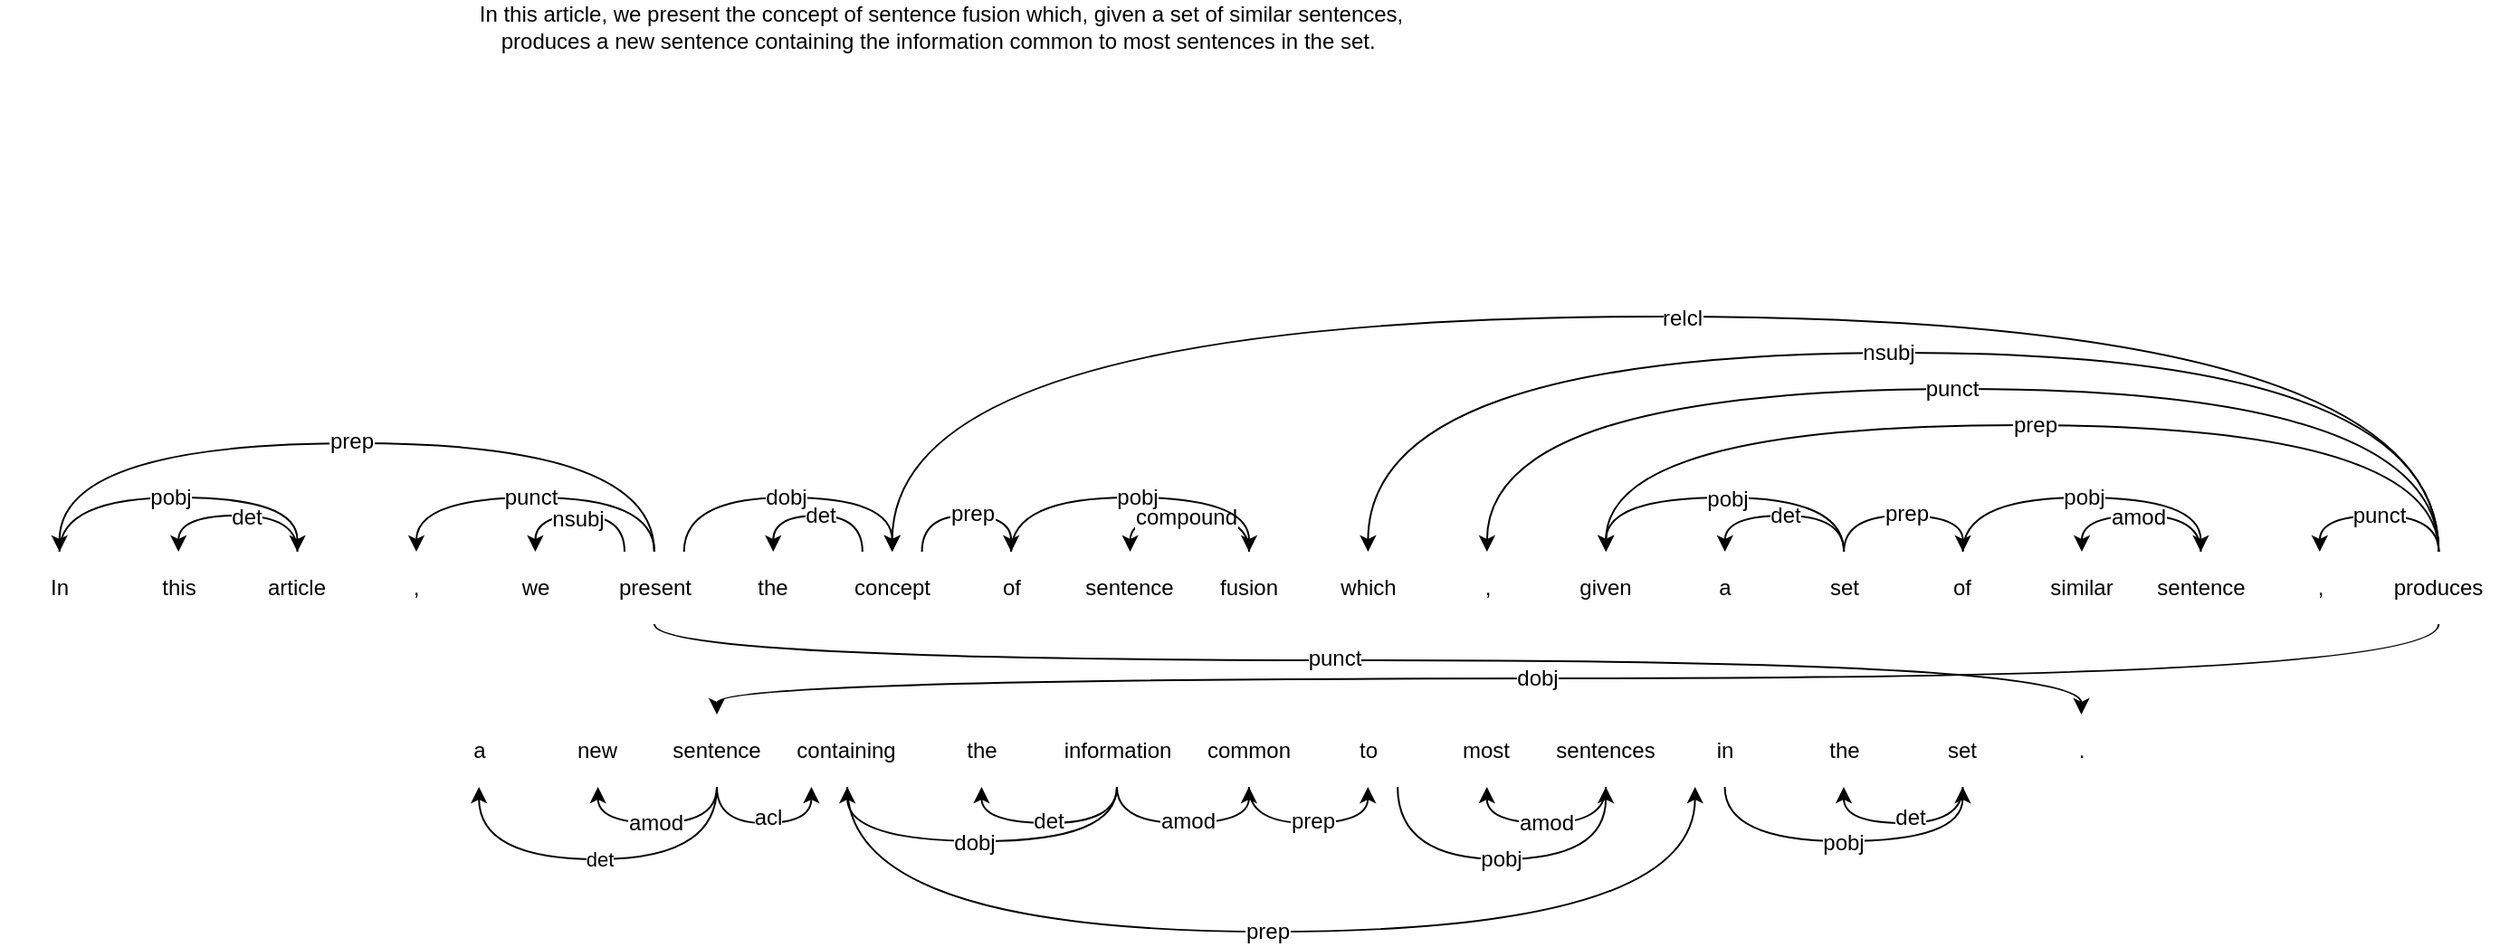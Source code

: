 <mxfile version="12.3.5" type="github" pages="1">
  <diagram id="mTFrQ1_z55DTdRyV_Tct" name="Page-1">
    <mxGraphModel dx="3560" dy="987" grid="1" gridSize="10" guides="1" tooltips="1" connect="1" arrows="1" fold="1" page="1" pageScale="1" pageWidth="827" pageHeight="1169" math="0" shadow="0">
      <root>
        <mxCell id="0"/>
        <mxCell id="1" parent="0"/>
        <mxCell id="3xKM312rynrcHrKgX1cf-3" value="In this article, we present the concept of sentence fusion which, given a set of similar sentences, produces a new sentence containing the information common to most sentences in the set.&amp;nbsp;" style="text;html=1;strokeColor=none;fillColor=none;align=center;verticalAlign=middle;whiteSpace=wrap;rounded=0;" parent="1" vertex="1">
          <mxGeometry x="-570" y="60" width="520" height="20" as="geometry"/>
        </mxCell>
        <mxCell id="-EOsGLFOv7Vt-HmKM8Lu-1" value="" style="group" parent="1" vertex="1" connectable="0">
          <mxGeometry x="-830" y="230" width="1380" height="340" as="geometry"/>
        </mxCell>
        <mxCell id="3xKM312rynrcHrKgX1cf-6" value="In" style="rounded=0;whiteSpace=wrap;html=1;strokeColor=none;" parent="-EOsGLFOv7Vt-HmKM8Lu-1" vertex="1">
          <mxGeometry y="130" width="65.714" height="40" as="geometry"/>
        </mxCell>
        <mxCell id="3xKM312rynrcHrKgX1cf-7" value="this" style="rounded=0;whiteSpace=wrap;html=1;strokeColor=none;" parent="-EOsGLFOv7Vt-HmKM8Lu-1" vertex="1">
          <mxGeometry x="65.714" y="130" width="65.714" height="40" as="geometry"/>
        </mxCell>
        <mxCell id="3xKM312rynrcHrKgX1cf-27" style="edgeStyle=orthogonalEdgeStyle;rounded=0;orthogonalLoop=1;jettySize=auto;html=1;exitX=0.5;exitY=0;exitDx=0;exitDy=0;entryX=0.5;entryY=0;entryDx=0;entryDy=0;curved=1;" parent="-EOsGLFOv7Vt-HmKM8Lu-1" source="3xKM312rynrcHrKgX1cf-8" target="3xKM312rynrcHrKgX1cf-7" edge="1">
          <mxGeometry relative="1" as="geometry"/>
        </mxCell>
        <mxCell id="3xKM312rynrcHrKgX1cf-79" value="det" style="text;html=1;align=center;verticalAlign=middle;resizable=0;points=[];;labelBackgroundColor=#ffffff;" parent="3xKM312rynrcHrKgX1cf-27" vertex="1" connectable="0">
          <mxGeometry x="-0.086" y="1" relative="1" as="geometry">
            <mxPoint as="offset"/>
          </mxGeometry>
        </mxCell>
        <mxCell id="3xKM312rynrcHrKgX1cf-31" style="edgeStyle=orthogonalEdgeStyle;curved=1;rounded=0;orthogonalLoop=1;jettySize=auto;html=1;exitX=0.5;exitY=0;exitDx=0;exitDy=0;entryX=0.5;entryY=0;entryDx=0;entryDy=0;startArrow=classic;startFill=1;endArrow=none;endFill=0;" parent="-EOsGLFOv7Vt-HmKM8Lu-1" source="3xKM312rynrcHrKgX1cf-8" target="3xKM312rynrcHrKgX1cf-6" edge="1">
          <mxGeometry relative="1" as="geometry">
            <Array as="points">
              <mxPoint x="164.286" y="100"/>
              <mxPoint x="32.857" y="100"/>
            </Array>
          </mxGeometry>
        </mxCell>
        <mxCell id="3xKM312rynrcHrKgX1cf-80" value="pobj" style="text;html=1;align=center;verticalAlign=middle;resizable=0;points=[];;labelBackgroundColor=#ffffff;" parent="3xKM312rynrcHrKgX1cf-31" vertex="1" connectable="0">
          <mxGeometry x="-0.012" relative="1" as="geometry">
            <mxPoint x="-6.5" as="offset"/>
          </mxGeometry>
        </mxCell>
        <mxCell id="3xKM312rynrcHrKgX1cf-8" value="article" style="rounded=0;whiteSpace=wrap;html=1;strokeColor=none;" parent="-EOsGLFOv7Vt-HmKM8Lu-1" vertex="1">
          <mxGeometry x="131.429" y="130" width="65.714" height="40" as="geometry"/>
        </mxCell>
        <mxCell id="3xKM312rynrcHrKgX1cf-30" style="edgeStyle=orthogonalEdgeStyle;curved=1;rounded=0;orthogonalLoop=1;jettySize=auto;html=1;exitX=0.5;exitY=0;exitDx=0;exitDy=0;startArrow=classic;startFill=1;endArrow=none;endFill=0;" parent="-EOsGLFOv7Vt-HmKM8Lu-1" source="3xKM312rynrcHrKgX1cf-9" edge="1">
          <mxGeometry relative="1" as="geometry">
            <mxPoint x="361.429" y="130" as="targetPoint"/>
            <Array as="points">
              <mxPoint x="230.0" y="100"/>
              <mxPoint x="361.429" y="100"/>
            </Array>
          </mxGeometry>
        </mxCell>
        <mxCell id="3xKM312rynrcHrKgX1cf-84" value="punct" style="text;html=1;align=center;verticalAlign=middle;resizable=0;points=[];;labelBackgroundColor=#ffffff;" parent="3xKM312rynrcHrKgX1cf-30" vertex="1" connectable="0">
          <mxGeometry x="-0.028" relative="1" as="geometry">
            <mxPoint as="offset"/>
          </mxGeometry>
        </mxCell>
        <mxCell id="3xKM312rynrcHrKgX1cf-9" value="," style="rounded=0;whiteSpace=wrap;html=1;strokeColor=none;" parent="-EOsGLFOv7Vt-HmKM8Lu-1" vertex="1">
          <mxGeometry x="197.143" y="130" width="65.714" height="40" as="geometry"/>
        </mxCell>
        <mxCell id="3xKM312rynrcHrKgX1cf-10" value="we" style="rounded=0;whiteSpace=wrap;html=1;strokeColor=none;" parent="-EOsGLFOv7Vt-HmKM8Lu-1" vertex="1">
          <mxGeometry x="262.857" y="130" width="65.714" height="40" as="geometry"/>
        </mxCell>
        <mxCell id="3xKM312rynrcHrKgX1cf-11" value="present" style="rounded=0;whiteSpace=wrap;html=1;strokeColor=none;" parent="-EOsGLFOv7Vt-HmKM8Lu-1" vertex="1">
          <mxGeometry x="328.571" y="130" width="65.714" height="40" as="geometry"/>
        </mxCell>
        <mxCell id="3xKM312rynrcHrKgX1cf-28" style="edgeStyle=orthogonalEdgeStyle;curved=1;rounded=0;orthogonalLoop=1;jettySize=auto;html=1;exitX=0.5;exitY=0;exitDx=0;exitDy=0;entryX=0.5;entryY=0;entryDx=0;entryDy=0;startArrow=classic;startFill=1;endArrow=none;endFill=0;" parent="-EOsGLFOv7Vt-HmKM8Lu-1" source="3xKM312rynrcHrKgX1cf-6" target="3xKM312rynrcHrKgX1cf-11" edge="1">
          <mxGeometry relative="1" as="geometry">
            <Array as="points">
              <mxPoint x="33.35" y="70"/>
              <mxPoint x="361.1" y="70"/>
            </Array>
          </mxGeometry>
        </mxCell>
        <mxCell id="3xKM312rynrcHrKgX1cf-83" value="prep" style="text;html=1;align=center;verticalAlign=middle;resizable=0;points=[];;labelBackgroundColor=#ffffff;" parent="3xKM312rynrcHrKgX1cf-28" vertex="1" connectable="0">
          <mxGeometry x="-0.015" y="1" relative="1" as="geometry">
            <mxPoint as="offset"/>
          </mxGeometry>
        </mxCell>
        <mxCell id="3xKM312rynrcHrKgX1cf-29" style="edgeStyle=orthogonalEdgeStyle;curved=1;rounded=0;orthogonalLoop=1;jettySize=auto;html=1;exitX=0.5;exitY=0;exitDx=0;exitDy=0;entryX=0.25;entryY=0;entryDx=0;entryDy=0;startArrow=classic;startFill=1;endArrow=none;endFill=0;" parent="-EOsGLFOv7Vt-HmKM8Lu-1" source="3xKM312rynrcHrKgX1cf-10" target="3xKM312rynrcHrKgX1cf-11" edge="1">
          <mxGeometry relative="1" as="geometry"/>
        </mxCell>
        <mxCell id="3xKM312rynrcHrKgX1cf-85" value="nsubj" style="text;html=1;align=center;verticalAlign=middle;resizable=0;points=[];;labelBackgroundColor=#ffffff;" parent="3xKM312rynrcHrKgX1cf-29" vertex="1" connectable="0">
          <mxGeometry x="-0.025" y="-2" relative="1" as="geometry">
            <mxPoint as="offset"/>
          </mxGeometry>
        </mxCell>
        <mxCell id="3xKM312rynrcHrKgX1cf-12" value="the" style="rounded=0;whiteSpace=wrap;html=1;strokeColor=none;" parent="-EOsGLFOv7Vt-HmKM8Lu-1" vertex="1">
          <mxGeometry x="394.286" y="130" width="65.714" height="40" as="geometry"/>
        </mxCell>
        <mxCell id="3xKM312rynrcHrKgX1cf-33" style="edgeStyle=orthogonalEdgeStyle;curved=1;rounded=0;orthogonalLoop=1;jettySize=auto;html=1;exitX=0.25;exitY=0;exitDx=0;exitDy=0;entryX=0.5;entryY=0;entryDx=0;entryDy=0;startArrow=none;startFill=0;endArrow=classic;endFill=1;" parent="-EOsGLFOv7Vt-HmKM8Lu-1" source="3xKM312rynrcHrKgX1cf-13" target="3xKM312rynrcHrKgX1cf-12" edge="1">
          <mxGeometry relative="1" as="geometry"/>
        </mxCell>
        <mxCell id="3xKM312rynrcHrKgX1cf-88" value="det" style="text;html=1;align=center;verticalAlign=middle;resizable=0;points=[];;labelBackgroundColor=#ffffff;" parent="3xKM312rynrcHrKgX1cf-33" vertex="1" connectable="0">
          <mxGeometry x="-0.025" relative="1" as="geometry">
            <mxPoint as="offset"/>
          </mxGeometry>
        </mxCell>
        <mxCell id="3xKM312rynrcHrKgX1cf-13" value="concept" style="rounded=0;whiteSpace=wrap;html=1;strokeColor=none;" parent="-EOsGLFOv7Vt-HmKM8Lu-1" vertex="1">
          <mxGeometry x="460.0" y="130" width="65.714" height="40" as="geometry"/>
        </mxCell>
        <mxCell id="3xKM312rynrcHrKgX1cf-32" style="edgeStyle=orthogonalEdgeStyle;curved=1;rounded=0;orthogonalLoop=1;jettySize=auto;html=1;exitX=0.75;exitY=0;exitDx=0;exitDy=0;entryX=0.5;entryY=0;entryDx=0;entryDy=0;startArrow=none;startFill=0;endArrow=classic;endFill=1;" parent="-EOsGLFOv7Vt-HmKM8Lu-1" source="3xKM312rynrcHrKgX1cf-11" target="3xKM312rynrcHrKgX1cf-13" edge="1">
          <mxGeometry relative="1" as="geometry">
            <Array as="points">
              <mxPoint x="378.35" y="100"/>
              <mxPoint x="493.35" y="100"/>
            </Array>
          </mxGeometry>
        </mxCell>
        <mxCell id="3xKM312rynrcHrKgX1cf-87" value="dobj" style="text;html=1;align=center;verticalAlign=middle;resizable=0;points=[];;labelBackgroundColor=#ffffff;" parent="3xKM312rynrcHrKgX1cf-32" vertex="1" connectable="0">
          <mxGeometry x="-0.017" relative="1" as="geometry">
            <mxPoint as="offset"/>
          </mxGeometry>
        </mxCell>
        <mxCell id="3xKM312rynrcHrKgX1cf-14" value="of" style="rounded=0;whiteSpace=wrap;html=1;strokeColor=none;" parent="-EOsGLFOv7Vt-HmKM8Lu-1" vertex="1">
          <mxGeometry x="525.714" y="130" width="65.714" height="40" as="geometry"/>
        </mxCell>
        <mxCell id="3xKM312rynrcHrKgX1cf-34" style="edgeStyle=orthogonalEdgeStyle;curved=1;rounded=0;orthogonalLoop=1;jettySize=auto;html=1;exitX=0.75;exitY=0;exitDx=0;exitDy=0;entryX=0.5;entryY=0;entryDx=0;entryDy=0;startArrow=none;startFill=0;endArrow=classic;endFill=1;" parent="-EOsGLFOv7Vt-HmKM8Lu-1" source="3xKM312rynrcHrKgX1cf-13" target="3xKM312rynrcHrKgX1cf-14" edge="1">
          <mxGeometry relative="1" as="geometry"/>
        </mxCell>
        <mxCell id="3xKM312rynrcHrKgX1cf-89" value="prep" style="text;html=1;align=center;verticalAlign=middle;resizable=0;points=[];;labelBackgroundColor=#ffffff;" parent="3xKM312rynrcHrKgX1cf-34" vertex="1" connectable="0">
          <mxGeometry x="0.059" y="1" relative="1" as="geometry">
            <mxPoint as="offset"/>
          </mxGeometry>
        </mxCell>
        <mxCell id="3xKM312rynrcHrKgX1cf-15" value="sentence" style="rounded=0;whiteSpace=wrap;html=1;strokeColor=none;" parent="-EOsGLFOv7Vt-HmKM8Lu-1" vertex="1">
          <mxGeometry x="591.429" y="130" width="65.714" height="40" as="geometry"/>
        </mxCell>
        <mxCell id="3xKM312rynrcHrKgX1cf-36" style="edgeStyle=orthogonalEdgeStyle;curved=1;rounded=0;orthogonalLoop=1;jettySize=auto;html=1;exitX=0.5;exitY=0;exitDx=0;exitDy=0;entryX=0.5;entryY=0;entryDx=0;entryDy=0;startArrow=none;startFill=0;endArrow=classic;endFill=1;" parent="-EOsGLFOv7Vt-HmKM8Lu-1" source="3xKM312rynrcHrKgX1cf-16" target="3xKM312rynrcHrKgX1cf-15" edge="1">
          <mxGeometry relative="1" as="geometry"/>
        </mxCell>
        <mxCell id="3xKM312rynrcHrKgX1cf-91" value="compound" style="text;html=1;align=center;verticalAlign=middle;resizable=0;points=[];;labelBackgroundColor=#ffffff;" parent="3xKM312rynrcHrKgX1cf-36" vertex="1" connectable="0">
          <mxGeometry x="0.036" y="1" relative="1" as="geometry">
            <mxPoint as="offset"/>
          </mxGeometry>
        </mxCell>
        <mxCell id="3xKM312rynrcHrKgX1cf-16" value="fusion" style="rounded=0;whiteSpace=wrap;html=1;strokeColor=none;" parent="-EOsGLFOv7Vt-HmKM8Lu-1" vertex="1">
          <mxGeometry x="657.143" y="130" width="65.714" height="40" as="geometry"/>
        </mxCell>
        <mxCell id="3xKM312rynrcHrKgX1cf-35" style="edgeStyle=orthogonalEdgeStyle;curved=1;rounded=0;orthogonalLoop=1;jettySize=auto;html=1;exitX=0.5;exitY=0;exitDx=0;exitDy=0;entryX=0.5;entryY=0;entryDx=0;entryDy=0;startArrow=none;startFill=0;endArrow=classic;endFill=1;" parent="-EOsGLFOv7Vt-HmKM8Lu-1" source="3xKM312rynrcHrKgX1cf-14" target="3xKM312rynrcHrKgX1cf-16" edge="1">
          <mxGeometry relative="1" as="geometry">
            <Array as="points">
              <mxPoint x="558.571" y="100"/>
              <mxPoint x="690.0" y="100"/>
            </Array>
          </mxGeometry>
        </mxCell>
        <mxCell id="3xKM312rynrcHrKgX1cf-90" value="pobj" style="text;html=1;align=center;verticalAlign=middle;resizable=0;points=[];;labelBackgroundColor=#ffffff;" parent="3xKM312rynrcHrKgX1cf-35" vertex="1" connectable="0">
          <mxGeometry x="0.04" relative="1" as="geometry">
            <mxPoint as="offset"/>
          </mxGeometry>
        </mxCell>
        <mxCell id="3xKM312rynrcHrKgX1cf-17" value="which" style="rounded=0;whiteSpace=wrap;html=1;strokeColor=none;" parent="-EOsGLFOv7Vt-HmKM8Lu-1" vertex="1">
          <mxGeometry x="722.857" y="130" width="65.714" height="40" as="geometry"/>
        </mxCell>
        <mxCell id="3xKM312rynrcHrKgX1cf-18" value="," style="rounded=0;whiteSpace=wrap;html=1;strokeColor=none;" parent="-EOsGLFOv7Vt-HmKM8Lu-1" vertex="1">
          <mxGeometry x="788.571" y="130" width="65.714" height="40" as="geometry"/>
        </mxCell>
        <mxCell id="3xKM312rynrcHrKgX1cf-19" value="given" style="rounded=0;whiteSpace=wrap;html=1;strokeColor=none;" parent="-EOsGLFOv7Vt-HmKM8Lu-1" vertex="1">
          <mxGeometry x="854.286" y="130" width="65.714" height="40" as="geometry"/>
        </mxCell>
        <mxCell id="3xKM312rynrcHrKgX1cf-20" value="a" style="rounded=0;whiteSpace=wrap;html=1;strokeColor=none;" parent="-EOsGLFOv7Vt-HmKM8Lu-1" vertex="1">
          <mxGeometry x="920.0" y="130" width="65.714" height="40" as="geometry"/>
        </mxCell>
        <mxCell id="3xKM312rynrcHrKgX1cf-37" style="edgeStyle=orthogonalEdgeStyle;curved=1;rounded=0;orthogonalLoop=1;jettySize=auto;html=1;exitX=0.5;exitY=0;exitDx=0;exitDy=0;entryX=0.5;entryY=0;entryDx=0;entryDy=0;startArrow=none;startFill=0;endArrow=classic;endFill=1;" parent="-EOsGLFOv7Vt-HmKM8Lu-1" source="3xKM312rynrcHrKgX1cf-21" target="3xKM312rynrcHrKgX1cf-20" edge="1">
          <mxGeometry relative="1" as="geometry"/>
        </mxCell>
        <mxCell id="3xKM312rynrcHrKgX1cf-93" value="det" style="text;html=1;align=center;verticalAlign=middle;resizable=0;points=[];;labelBackgroundColor=#ffffff;" parent="3xKM312rynrcHrKgX1cf-37" vertex="1" connectable="0">
          <mxGeometry relative="1" as="geometry">
            <mxPoint as="offset"/>
          </mxGeometry>
        </mxCell>
        <mxCell id="3xKM312rynrcHrKgX1cf-38" style="edgeStyle=orthogonalEdgeStyle;curved=1;rounded=0;orthogonalLoop=1;jettySize=auto;html=1;exitX=0.5;exitY=0;exitDx=0;exitDy=0;entryX=0.5;entryY=0;entryDx=0;entryDy=0;startArrow=none;startFill=0;endArrow=classic;endFill=1;" parent="-EOsGLFOv7Vt-HmKM8Lu-1" source="3xKM312rynrcHrKgX1cf-21" target="3xKM312rynrcHrKgX1cf-19" edge="1">
          <mxGeometry relative="1" as="geometry">
            <Array as="points">
              <mxPoint x="1018.571" y="100"/>
              <mxPoint x="887.143" y="100"/>
            </Array>
          </mxGeometry>
        </mxCell>
        <mxCell id="3xKM312rynrcHrKgX1cf-92" value="pobj" style="text;html=1;align=center;verticalAlign=middle;resizable=0;points=[];;labelBackgroundColor=#ffffff;" parent="3xKM312rynrcHrKgX1cf-38" vertex="1" connectable="0">
          <mxGeometry x="-0.012" y="1" relative="1" as="geometry">
            <mxPoint as="offset"/>
          </mxGeometry>
        </mxCell>
        <mxCell id="3xKM312rynrcHrKgX1cf-21" value="set" style="rounded=0;whiteSpace=wrap;html=1;strokeColor=none;" parent="-EOsGLFOv7Vt-HmKM8Lu-1" vertex="1">
          <mxGeometry x="985.714" y="130" width="65.714" height="40" as="geometry"/>
        </mxCell>
        <mxCell id="3xKM312rynrcHrKgX1cf-22" value="of" style="rounded=0;whiteSpace=wrap;html=1;strokeColor=none;" parent="-EOsGLFOv7Vt-HmKM8Lu-1" vertex="1">
          <mxGeometry x="1051.429" y="130" width="65.714" height="40" as="geometry"/>
        </mxCell>
        <mxCell id="3xKM312rynrcHrKgX1cf-40" style="edgeStyle=orthogonalEdgeStyle;curved=1;rounded=0;orthogonalLoop=1;jettySize=auto;html=1;exitX=0.5;exitY=0;exitDx=0;exitDy=0;entryX=0.5;entryY=0;entryDx=0;entryDy=0;startArrow=none;startFill=0;endArrow=classic;endFill=1;" parent="-EOsGLFOv7Vt-HmKM8Lu-1" source="3xKM312rynrcHrKgX1cf-21" target="3xKM312rynrcHrKgX1cf-22" edge="1">
          <mxGeometry relative="1" as="geometry"/>
        </mxCell>
        <mxCell id="3xKM312rynrcHrKgX1cf-94" value="prep" style="text;html=1;align=center;verticalAlign=middle;resizable=0;points=[];;labelBackgroundColor=#ffffff;" parent="3xKM312rynrcHrKgX1cf-40" vertex="1" connectable="0">
          <mxGeometry x="0.029" y="1" relative="1" as="geometry">
            <mxPoint as="offset"/>
          </mxGeometry>
        </mxCell>
        <mxCell id="3xKM312rynrcHrKgX1cf-23" value="similar" style="rounded=0;whiteSpace=wrap;html=1;strokeColor=none;" parent="-EOsGLFOv7Vt-HmKM8Lu-1" vertex="1">
          <mxGeometry x="1117.143" y="130" width="65.714" height="40" as="geometry"/>
        </mxCell>
        <mxCell id="3xKM312rynrcHrKgX1cf-42" style="edgeStyle=orthogonalEdgeStyle;curved=1;rounded=0;orthogonalLoop=1;jettySize=auto;html=1;exitX=0.5;exitY=0;exitDx=0;exitDy=0;entryX=0.5;entryY=0;entryDx=0;entryDy=0;startArrow=none;startFill=0;endArrow=classic;endFill=1;" parent="-EOsGLFOv7Vt-HmKM8Lu-1" source="3xKM312rynrcHrKgX1cf-24" target="3xKM312rynrcHrKgX1cf-23" edge="1">
          <mxGeometry relative="1" as="geometry"/>
        </mxCell>
        <mxCell id="3xKM312rynrcHrKgX1cf-96" value="amod" style="text;html=1;align=center;verticalAlign=middle;resizable=0;points=[];;labelBackgroundColor=#ffffff;" parent="3xKM312rynrcHrKgX1cf-42" vertex="1" connectable="0">
          <mxGeometry x="0.029" y="1" relative="1" as="geometry">
            <mxPoint as="offset"/>
          </mxGeometry>
        </mxCell>
        <mxCell id="3xKM312rynrcHrKgX1cf-24" value="sentence" style="rounded=0;whiteSpace=wrap;html=1;strokeColor=none;" parent="-EOsGLFOv7Vt-HmKM8Lu-1" vertex="1">
          <mxGeometry x="1182.857" y="130" width="65.714" height="40" as="geometry"/>
        </mxCell>
        <mxCell id="3xKM312rynrcHrKgX1cf-41" style="edgeStyle=orthogonalEdgeStyle;curved=1;rounded=0;orthogonalLoop=1;jettySize=auto;html=1;exitX=0.5;exitY=0;exitDx=0;exitDy=0;entryX=0.5;entryY=0;entryDx=0;entryDy=0;startArrow=none;startFill=0;endArrow=classic;endFill=1;" parent="-EOsGLFOv7Vt-HmKM8Lu-1" source="3xKM312rynrcHrKgX1cf-22" target="3xKM312rynrcHrKgX1cf-24" edge="1">
          <mxGeometry relative="1" as="geometry">
            <Array as="points">
              <mxPoint x="1084.286" y="100"/>
              <mxPoint x="1215.714" y="100"/>
            </Array>
          </mxGeometry>
        </mxCell>
        <mxCell id="3xKM312rynrcHrKgX1cf-95" value="pobj" style="text;html=1;align=center;verticalAlign=middle;resizable=0;points=[];;labelBackgroundColor=#ffffff;" parent="3xKM312rynrcHrKgX1cf-41" vertex="1" connectable="0">
          <mxGeometry x="0.008" relative="1" as="geometry">
            <mxPoint as="offset"/>
          </mxGeometry>
        </mxCell>
        <mxCell id="3xKM312rynrcHrKgX1cf-25" value="," style="rounded=0;whiteSpace=wrap;html=1;strokeColor=none;" parent="-EOsGLFOv7Vt-HmKM8Lu-1" vertex="1">
          <mxGeometry x="1248.571" y="130" width="65.714" height="40" as="geometry"/>
        </mxCell>
        <mxCell id="3xKM312rynrcHrKgX1cf-39" style="edgeStyle=orthogonalEdgeStyle;curved=1;rounded=0;orthogonalLoop=1;jettySize=auto;html=1;exitX=0.5;exitY=0;exitDx=0;exitDy=0;entryX=0.5;entryY=0;entryDx=0;entryDy=0;startArrow=none;startFill=0;endArrow=classic;endFill=1;" parent="-EOsGLFOv7Vt-HmKM8Lu-1" source="3xKM312rynrcHrKgX1cf-26" target="3xKM312rynrcHrKgX1cf-17" edge="1">
          <mxGeometry relative="1" as="geometry">
            <Array as="points">
              <mxPoint x="1347.8" y="20"/>
              <mxPoint x="755.55" y="20"/>
            </Array>
          </mxGeometry>
        </mxCell>
        <mxCell id="3xKM312rynrcHrKgX1cf-100" value="nsubj" style="text;html=1;align=center;verticalAlign=middle;resizable=0;points=[];;labelBackgroundColor=#ffffff;" parent="3xKM312rynrcHrKgX1cf-39" vertex="1" connectable="0">
          <mxGeometry x="0.02" relative="1" as="geometry">
            <mxPoint as="offset"/>
          </mxGeometry>
        </mxCell>
        <mxCell id="3xKM312rynrcHrKgX1cf-43" style="edgeStyle=orthogonalEdgeStyle;curved=1;rounded=0;orthogonalLoop=1;jettySize=auto;html=1;exitX=0.5;exitY=0;exitDx=0;exitDy=0;entryX=0.5;entryY=0;entryDx=0;entryDy=0;startArrow=none;startFill=0;endArrow=classic;endFill=1;" parent="-EOsGLFOv7Vt-HmKM8Lu-1" source="3xKM312rynrcHrKgX1cf-26" target="3xKM312rynrcHrKgX1cf-19" edge="1">
          <mxGeometry relative="1" as="geometry">
            <Array as="points">
              <mxPoint x="1347.8" y="60"/>
              <mxPoint x="886.65" y="60"/>
            </Array>
          </mxGeometry>
        </mxCell>
        <mxCell id="3xKM312rynrcHrKgX1cf-98" value="prep" style="text;html=1;align=center;verticalAlign=middle;resizable=0;points=[];;labelBackgroundColor=#ffffff;" parent="3xKM312rynrcHrKgX1cf-43" vertex="1" connectable="0">
          <mxGeometry x="-0.022" relative="1" as="geometry">
            <mxPoint as="offset"/>
          </mxGeometry>
        </mxCell>
        <mxCell id="3xKM312rynrcHrKgX1cf-44" style="edgeStyle=orthogonalEdgeStyle;curved=1;rounded=0;orthogonalLoop=1;jettySize=auto;html=1;exitX=0.5;exitY=0;exitDx=0;exitDy=0;entryX=0.5;entryY=0;entryDx=0;entryDy=0;startArrow=none;startFill=0;endArrow=classic;endFill=1;" parent="-EOsGLFOv7Vt-HmKM8Lu-1" source="3xKM312rynrcHrKgX1cf-26" target="3xKM312rynrcHrKgX1cf-18" edge="1">
          <mxGeometry relative="1" as="geometry">
            <Array as="points">
              <mxPoint x="1347.8" y="40"/>
              <mxPoint x="822.25" y="40"/>
            </Array>
          </mxGeometry>
        </mxCell>
        <mxCell id="3xKM312rynrcHrKgX1cf-99" value="punct" style="text;html=1;align=center;verticalAlign=middle;resizable=0;points=[];;labelBackgroundColor=#ffffff;" parent="3xKM312rynrcHrKgX1cf-44" vertex="1" connectable="0">
          <mxGeometry x="0.017" relative="1" as="geometry">
            <mxPoint as="offset"/>
          </mxGeometry>
        </mxCell>
        <mxCell id="3xKM312rynrcHrKgX1cf-45" style="edgeStyle=orthogonalEdgeStyle;curved=1;rounded=0;orthogonalLoop=1;jettySize=auto;html=1;exitX=0.5;exitY=0;exitDx=0;exitDy=0;entryX=0.5;entryY=0;entryDx=0;entryDy=0;startArrow=none;startFill=0;endArrow=classic;endFill=1;" parent="-EOsGLFOv7Vt-HmKM8Lu-1" source="3xKM312rynrcHrKgX1cf-26" target="3xKM312rynrcHrKgX1cf-25" edge="1">
          <mxGeometry relative="1" as="geometry"/>
        </mxCell>
        <mxCell id="3xKM312rynrcHrKgX1cf-97" value="punct" style="text;html=1;align=center;verticalAlign=middle;resizable=0;points=[];;labelBackgroundColor=#ffffff;" parent="3xKM312rynrcHrKgX1cf-45" vertex="1" connectable="0">
          <mxGeometry x="-0.058" y="2" relative="1" as="geometry">
            <mxPoint x="-3" y="-2.5" as="offset"/>
          </mxGeometry>
        </mxCell>
        <mxCell id="3xKM312rynrcHrKgX1cf-47" style="edgeStyle=orthogonalEdgeStyle;curved=1;rounded=0;orthogonalLoop=1;jettySize=auto;html=1;exitX=0.5;exitY=0;exitDx=0;exitDy=0;entryX=0.5;entryY=0;entryDx=0;entryDy=0;startArrow=none;startFill=0;endArrow=classic;endFill=1;" parent="-EOsGLFOv7Vt-HmKM8Lu-1" source="3xKM312rynrcHrKgX1cf-26" target="3xKM312rynrcHrKgX1cf-13" edge="1">
          <mxGeometry relative="1" as="geometry">
            <Array as="points">
              <mxPoint x="1346.65"/>
              <mxPoint x="493.35"/>
            </Array>
          </mxGeometry>
        </mxCell>
        <mxCell id="3xKM312rynrcHrKgX1cf-101" value="relcl" style="text;html=1;align=center;verticalAlign=middle;resizable=0;points=[];;labelBackgroundColor=#ffffff;" parent="3xKM312rynrcHrKgX1cf-47" vertex="1" connectable="0">
          <mxGeometry x="-0.015" y="1" relative="1" as="geometry">
            <mxPoint as="offset"/>
          </mxGeometry>
        </mxCell>
        <mxCell id="3xKM312rynrcHrKgX1cf-26" value="produces" style="rounded=0;whiteSpace=wrap;html=1;strokeColor=none;" parent="-EOsGLFOv7Vt-HmKM8Lu-1" vertex="1">
          <mxGeometry x="1314.286" y="130" width="65.714" height="40" as="geometry"/>
        </mxCell>
        <mxCell id="3xKM312rynrcHrKgX1cf-48" value="a" style="rounded=0;whiteSpace=wrap;html=1;strokeColor=none;" parent="-EOsGLFOv7Vt-HmKM8Lu-1" vertex="1">
          <mxGeometry x="231.725" y="220" width="65.714" height="40" as="geometry"/>
        </mxCell>
        <mxCell id="3xKM312rynrcHrKgX1cf-49" value="new" style="rounded=0;whiteSpace=wrap;html=1;strokeColor=none;" parent="-EOsGLFOv7Vt-HmKM8Lu-1" vertex="1">
          <mxGeometry x="297.439" y="220" width="65.714" height="40" as="geometry"/>
        </mxCell>
        <mxCell id="3xKM312rynrcHrKgX1cf-65" style="edgeStyle=orthogonalEdgeStyle;curved=1;rounded=0;orthogonalLoop=1;jettySize=auto;html=1;exitX=0.5;exitY=1;exitDx=0;exitDy=0;entryX=0.5;entryY=1;entryDx=0;entryDy=0;startArrow=none;startFill=0;endArrow=classic;endFill=1;" parent="-EOsGLFOv7Vt-HmKM8Lu-1" source="3xKM312rynrcHrKgX1cf-50" target="3xKM312rynrcHrKgX1cf-49" edge="1">
          <mxGeometry relative="1" as="geometry"/>
        </mxCell>
        <mxCell id="3xKM312rynrcHrKgX1cf-105" value="amod" style="text;html=1;align=center;verticalAlign=middle;resizable=0;points=[];;labelBackgroundColor=#ffffff;" parent="3xKM312rynrcHrKgX1cf-65" vertex="1" connectable="0">
          <mxGeometry x="0.028" relative="1" as="geometry">
            <mxPoint as="offset"/>
          </mxGeometry>
        </mxCell>
        <mxCell id="3xKM312rynrcHrKgX1cf-66" value="det" style="edgeStyle=orthogonalEdgeStyle;curved=1;rounded=0;orthogonalLoop=1;jettySize=auto;html=1;exitX=0.5;exitY=1;exitDx=0;exitDy=0;entryX=0.5;entryY=1;entryDx=0;entryDy=0;startArrow=none;startFill=0;endArrow=classic;endFill=1;" parent="-EOsGLFOv7Vt-HmKM8Lu-1" source="3xKM312rynrcHrKgX1cf-50" target="3xKM312rynrcHrKgX1cf-48" edge="1">
          <mxGeometry relative="1" as="geometry">
            <Array as="points">
              <mxPoint x="396.75" y="300"/>
              <mxPoint x="264.5" y="300"/>
            </Array>
          </mxGeometry>
        </mxCell>
        <mxCell id="3xKM312rynrcHrKgX1cf-50" value="sentence" style="rounded=0;whiteSpace=wrap;html=1;strokeColor=none;" parent="-EOsGLFOv7Vt-HmKM8Lu-1" vertex="1">
          <mxGeometry x="363.154" y="220" width="65.714" height="40" as="geometry"/>
        </mxCell>
        <mxCell id="3xKM312rynrcHrKgX1cf-78" style="edgeStyle=orthogonalEdgeStyle;curved=1;rounded=0;orthogonalLoop=1;jettySize=auto;html=1;exitX=0.5;exitY=1;exitDx=0;exitDy=0;entryX=0.5;entryY=0;entryDx=0;entryDy=0;startArrow=none;startFill=0;endArrow=classic;endFill=1;" parent="-EOsGLFOv7Vt-HmKM8Lu-1" source="3xKM312rynrcHrKgX1cf-26" target="3xKM312rynrcHrKgX1cf-50" edge="1">
          <mxGeometry relative="1" as="geometry">
            <Array as="points">
              <mxPoint x="1346.65" y="200"/>
              <mxPoint x="396.75" y="200"/>
            </Array>
          </mxGeometry>
        </mxCell>
        <mxCell id="3xKM312rynrcHrKgX1cf-102" value="dobj" style="text;html=1;align=center;verticalAlign=middle;resizable=0;points=[];;labelBackgroundColor=#ffffff;" parent="3xKM312rynrcHrKgX1cf-78" vertex="1" connectable="0">
          <mxGeometry x="-0.009" y="1" relative="1" as="geometry">
            <mxPoint x="-32" y="-1" as="offset"/>
          </mxGeometry>
        </mxCell>
        <mxCell id="3xKM312rynrcHrKgX1cf-51" value="containing" style="rounded=0;whiteSpace=wrap;html=1;strokeColor=none;" parent="-EOsGLFOv7Vt-HmKM8Lu-1" vertex="1">
          <mxGeometry x="428.375" y="220" width="79.35" height="40" as="geometry"/>
        </mxCell>
        <mxCell id="3xKM312rynrcHrKgX1cf-67" style="edgeStyle=orthogonalEdgeStyle;curved=1;rounded=0;orthogonalLoop=1;jettySize=auto;html=1;exitX=0.5;exitY=1;exitDx=0;exitDy=0;entryX=0.25;entryY=1;entryDx=0;entryDy=0;startArrow=none;startFill=0;endArrow=classic;endFill=1;" parent="-EOsGLFOv7Vt-HmKM8Lu-1" source="3xKM312rynrcHrKgX1cf-50" target="3xKM312rynrcHrKgX1cf-51" edge="1">
          <mxGeometry relative="1" as="geometry">
            <Array as="points">
              <mxPoint x="395.6" y="280"/>
              <mxPoint x="448.5" y="280"/>
            </Array>
          </mxGeometry>
        </mxCell>
        <mxCell id="3xKM312rynrcHrKgX1cf-106" value="acl" style="text;html=1;align=center;verticalAlign=middle;resizable=0;points=[];;labelBackgroundColor=#ffffff;" parent="3xKM312rynrcHrKgX1cf-67" vertex="1" connectable="0">
          <mxGeometry x="0.04" y="3" relative="1" as="geometry">
            <mxPoint as="offset"/>
          </mxGeometry>
        </mxCell>
        <mxCell id="3xKM312rynrcHrKgX1cf-52" value="the" style="rounded=0;whiteSpace=wrap;html=1;strokeColor=none;" parent="-EOsGLFOv7Vt-HmKM8Lu-1" vertex="1">
          <mxGeometry x="507.725" y="220" width="69" height="40" as="geometry"/>
        </mxCell>
        <mxCell id="3xKM312rynrcHrKgX1cf-68" style="edgeStyle=orthogonalEdgeStyle;curved=1;rounded=0;orthogonalLoop=1;jettySize=auto;html=1;exitX=0.5;exitY=1;exitDx=0;exitDy=0;entryX=0.5;entryY=1;entryDx=0;entryDy=0;startArrow=none;startFill=0;endArrow=classic;endFill=1;" parent="-EOsGLFOv7Vt-HmKM8Lu-1" source="3xKM312rynrcHrKgX1cf-53" target="3xKM312rynrcHrKgX1cf-52" edge="1">
          <mxGeometry relative="1" as="geometry"/>
        </mxCell>
        <mxCell id="3xKM312rynrcHrKgX1cf-109" value="det" style="text;html=1;align=center;verticalAlign=middle;resizable=0;points=[];;labelBackgroundColor=#ffffff;" parent="3xKM312rynrcHrKgX1cf-68" vertex="1" connectable="0">
          <mxGeometry x="0.007" y="-1" relative="1" as="geometry">
            <mxPoint as="offset"/>
          </mxGeometry>
        </mxCell>
        <mxCell id="3xKM312rynrcHrKgX1cf-69" style="edgeStyle=orthogonalEdgeStyle;curved=1;rounded=0;orthogonalLoop=1;jettySize=auto;html=1;exitX=0.5;exitY=1;exitDx=0;exitDy=0;entryX=0.5;entryY=1;entryDx=0;entryDy=0;startArrow=none;startFill=0;endArrow=classic;endFill=1;" parent="-EOsGLFOv7Vt-HmKM8Lu-1" source="3xKM312rynrcHrKgX1cf-53" target="3xKM312rynrcHrKgX1cf-51" edge="1">
          <mxGeometry relative="1" as="geometry">
            <Array as="points">
              <mxPoint x="617.55" y="290"/>
              <mxPoint x="468.05" y="290"/>
            </Array>
          </mxGeometry>
        </mxCell>
        <mxCell id="3xKM312rynrcHrKgX1cf-108" value="dobj" style="text;html=1;align=center;verticalAlign=middle;resizable=0;points=[];;labelBackgroundColor=#ffffff;" parent="3xKM312rynrcHrKgX1cf-69" vertex="1" connectable="0">
          <mxGeometry x="0.044" y="1" relative="1" as="geometry">
            <mxPoint as="offset"/>
          </mxGeometry>
        </mxCell>
        <mxCell id="3xKM312rynrcHrKgX1cf-53" value="information" style="rounded=0;whiteSpace=wrap;html=1;strokeColor=none;" parent="-EOsGLFOv7Vt-HmKM8Lu-1" vertex="1">
          <mxGeometry x="576.725" y="220" width="80.5" height="40" as="geometry"/>
        </mxCell>
        <mxCell id="3xKM312rynrcHrKgX1cf-54" value="common" style="rounded=0;whiteSpace=wrap;html=1;strokeColor=none;" parent="-EOsGLFOv7Vt-HmKM8Lu-1" vertex="1">
          <mxGeometry x="657.061" y="220" width="65.714" height="40" as="geometry"/>
        </mxCell>
        <mxCell id="3xKM312rynrcHrKgX1cf-70" style="edgeStyle=orthogonalEdgeStyle;curved=1;rounded=0;orthogonalLoop=1;jettySize=auto;html=1;exitX=0.5;exitY=1;exitDx=0;exitDy=0;entryX=0.5;entryY=1;entryDx=0;entryDy=0;startArrow=none;startFill=0;endArrow=classic;endFill=1;" parent="-EOsGLFOv7Vt-HmKM8Lu-1" source="3xKM312rynrcHrKgX1cf-53" target="3xKM312rynrcHrKgX1cf-54" edge="1">
          <mxGeometry relative="1" as="geometry"/>
        </mxCell>
        <mxCell id="3xKM312rynrcHrKgX1cf-110" value="amod" style="text;html=1;align=center;verticalAlign=middle;resizable=0;points=[];;labelBackgroundColor=#ffffff;" parent="3xKM312rynrcHrKgX1cf-70" vertex="1" connectable="0">
          <mxGeometry x="0.033" y="1" relative="1" as="geometry">
            <mxPoint as="offset"/>
          </mxGeometry>
        </mxCell>
        <mxCell id="3xKM312rynrcHrKgX1cf-55" value="to" style="rounded=0;whiteSpace=wrap;html=1;strokeColor=none;" parent="-EOsGLFOv7Vt-HmKM8Lu-1" vertex="1">
          <mxGeometry x="722.775" y="220" width="65.714" height="40" as="geometry"/>
        </mxCell>
        <mxCell id="3xKM312rynrcHrKgX1cf-71" style="edgeStyle=orthogonalEdgeStyle;curved=1;rounded=0;orthogonalLoop=1;jettySize=auto;html=1;exitX=0.5;exitY=1;exitDx=0;exitDy=0;entryX=0.5;entryY=1;entryDx=0;entryDy=0;startArrow=none;startFill=0;endArrow=classic;endFill=1;" parent="-EOsGLFOv7Vt-HmKM8Lu-1" source="3xKM312rynrcHrKgX1cf-54" target="3xKM312rynrcHrKgX1cf-55" edge="1">
          <mxGeometry relative="1" as="geometry"/>
        </mxCell>
        <mxCell id="3xKM312rynrcHrKgX1cf-111" value="prep" style="text;html=1;align=center;verticalAlign=middle;resizable=0;points=[];;labelBackgroundColor=#ffffff;" parent="3xKM312rynrcHrKgX1cf-71" vertex="1" connectable="0">
          <mxGeometry x="0.028" y="1" relative="1" as="geometry">
            <mxPoint as="offset"/>
          </mxGeometry>
        </mxCell>
        <mxCell id="3xKM312rynrcHrKgX1cf-56" value="most" style="rounded=0;whiteSpace=wrap;html=1;strokeColor=none;" parent="-EOsGLFOv7Vt-HmKM8Lu-1" vertex="1">
          <mxGeometry x="788.489" y="220" width="65.714" height="40" as="geometry"/>
        </mxCell>
        <mxCell id="3xKM312rynrcHrKgX1cf-72" style="edgeStyle=orthogonalEdgeStyle;curved=1;rounded=0;orthogonalLoop=1;jettySize=auto;html=1;exitX=0.5;exitY=1;exitDx=0;exitDy=0;entryX=0.5;entryY=1;entryDx=0;entryDy=0;startArrow=none;startFill=0;endArrow=classic;endFill=1;" parent="-EOsGLFOv7Vt-HmKM8Lu-1" source="3xKM312rynrcHrKgX1cf-57" target="3xKM312rynrcHrKgX1cf-56" edge="1">
          <mxGeometry relative="1" as="geometry"/>
        </mxCell>
        <mxCell id="3xKM312rynrcHrKgX1cf-113" value="amod" style="text;html=1;align=center;verticalAlign=middle;resizable=0;points=[];;labelBackgroundColor=#ffffff;" parent="3xKM312rynrcHrKgX1cf-72" vertex="1" connectable="0">
          <mxGeometry x="0.028" y="-1" relative="1" as="geometry">
            <mxPoint x="1.5" y="1" as="offset"/>
          </mxGeometry>
        </mxCell>
        <mxCell id="3xKM312rynrcHrKgX1cf-57" value="sentences" style="rounded=0;whiteSpace=wrap;html=1;strokeColor=none;" parent="-EOsGLFOv7Vt-HmKM8Lu-1" vertex="1">
          <mxGeometry x="854.204" y="220" width="65.714" height="40" as="geometry"/>
        </mxCell>
        <mxCell id="3xKM312rynrcHrKgX1cf-73" style="edgeStyle=orthogonalEdgeStyle;curved=1;rounded=0;orthogonalLoop=1;jettySize=auto;html=1;exitX=0.75;exitY=1;exitDx=0;exitDy=0;entryX=0.5;entryY=1;entryDx=0;entryDy=0;startArrow=none;startFill=0;endArrow=classic;endFill=1;" parent="-EOsGLFOv7Vt-HmKM8Lu-1" source="3xKM312rynrcHrKgX1cf-55" target="3xKM312rynrcHrKgX1cf-57" edge="1">
          <mxGeometry relative="1" as="geometry">
            <Array as="points">
              <mxPoint x="771.65" y="300"/>
              <mxPoint x="886.65" y="300"/>
            </Array>
          </mxGeometry>
        </mxCell>
        <mxCell id="3xKM312rynrcHrKgX1cf-112" value="pobj" style="text;html=1;align=center;verticalAlign=middle;resizable=0;points=[];;labelBackgroundColor=#ffffff;" parent="3xKM312rynrcHrKgX1cf-73" vertex="1" connectable="0">
          <mxGeometry x="0.043" relative="1" as="geometry">
            <mxPoint x="-5" as="offset"/>
          </mxGeometry>
        </mxCell>
        <mxCell id="3xKM312rynrcHrKgX1cf-58" value="in" style="rounded=0;whiteSpace=wrap;html=1;strokeColor=none;" parent="-EOsGLFOv7Vt-HmKM8Lu-1" vertex="1">
          <mxGeometry x="919.918" y="220" width="65.714" height="40" as="geometry"/>
        </mxCell>
        <mxCell id="3xKM312rynrcHrKgX1cf-76" style="edgeStyle=orthogonalEdgeStyle;curved=1;rounded=0;orthogonalLoop=1;jettySize=auto;html=1;exitX=0.5;exitY=1;exitDx=0;exitDy=0;entryX=0.25;entryY=1;entryDx=0;entryDy=0;startArrow=none;startFill=0;endArrow=classic;endFill=1;" parent="-EOsGLFOv7Vt-HmKM8Lu-1" source="3xKM312rynrcHrKgX1cf-51" target="3xKM312rynrcHrKgX1cf-58" edge="1">
          <mxGeometry relative="1" as="geometry">
            <Array as="points">
              <mxPoint x="468.05" y="340"/>
              <mxPoint x="936.1" y="340"/>
            </Array>
          </mxGeometry>
        </mxCell>
        <mxCell id="3xKM312rynrcHrKgX1cf-107" value="prep" style="text;html=1;align=center;verticalAlign=middle;resizable=0;points=[];;labelBackgroundColor=#ffffff;" parent="3xKM312rynrcHrKgX1cf-76" vertex="1" connectable="0">
          <mxGeometry x="-0.009" relative="1" as="geometry">
            <mxPoint as="offset"/>
          </mxGeometry>
        </mxCell>
        <mxCell id="3xKM312rynrcHrKgX1cf-59" value="the" style="rounded=0;whiteSpace=wrap;html=1;strokeColor=none;" parent="-EOsGLFOv7Vt-HmKM8Lu-1" vertex="1">
          <mxGeometry x="985.632" y="220" width="65.714" height="40" as="geometry"/>
        </mxCell>
        <mxCell id="3xKM312rynrcHrKgX1cf-74" style="edgeStyle=orthogonalEdgeStyle;curved=1;rounded=0;orthogonalLoop=1;jettySize=auto;html=1;exitX=0.5;exitY=1;exitDx=0;exitDy=0;entryX=0.5;entryY=1;entryDx=0;entryDy=0;startArrow=none;startFill=0;endArrow=classic;endFill=1;" parent="-EOsGLFOv7Vt-HmKM8Lu-1" source="3xKM312rynrcHrKgX1cf-60" target="3xKM312rynrcHrKgX1cf-59" edge="1">
          <mxGeometry relative="1" as="geometry"/>
        </mxCell>
        <mxCell id="3xKM312rynrcHrKgX1cf-115" value="det" style="text;html=1;align=center;verticalAlign=middle;resizable=0;points=[];;labelBackgroundColor=#ffffff;" parent="3xKM312rynrcHrKgX1cf-74" vertex="1" connectable="0">
          <mxGeometry x="-0.064" y="-3" relative="1" as="geometry">
            <mxPoint as="offset"/>
          </mxGeometry>
        </mxCell>
        <mxCell id="3xKM312rynrcHrKgX1cf-60" value="set" style="rounded=0;whiteSpace=wrap;html=1;strokeColor=none;" parent="-EOsGLFOv7Vt-HmKM8Lu-1" vertex="1">
          <mxGeometry x="1051.346" y="220" width="65.714" height="40" as="geometry"/>
        </mxCell>
        <mxCell id="3xKM312rynrcHrKgX1cf-75" style="edgeStyle=orthogonalEdgeStyle;curved=1;rounded=0;orthogonalLoop=1;jettySize=auto;html=1;exitX=0.5;exitY=1;exitDx=0;exitDy=0;entryX=0.5;entryY=1;entryDx=0;entryDy=0;startArrow=none;startFill=0;endArrow=classic;endFill=1;" parent="-EOsGLFOv7Vt-HmKM8Lu-1" source="3xKM312rynrcHrKgX1cf-58" target="3xKM312rynrcHrKgX1cf-60" edge="1">
          <mxGeometry relative="1" as="geometry">
            <Array as="points">
              <mxPoint x="952.2" y="290"/>
              <mxPoint x="1084.45" y="290"/>
            </Array>
          </mxGeometry>
        </mxCell>
        <mxCell id="3xKM312rynrcHrKgX1cf-114" value="pobj" style="text;html=1;align=center;verticalAlign=middle;resizable=0;points=[];;labelBackgroundColor=#ffffff;" parent="3xKM312rynrcHrKgX1cf-75" vertex="1" connectable="0">
          <mxGeometry x="-0.088" y="1" relative="1" as="geometry">
            <mxPoint x="7.5" y="1.5" as="offset"/>
          </mxGeometry>
        </mxCell>
        <mxCell id="3xKM312rynrcHrKgX1cf-62" value="." style="rounded=0;whiteSpace=wrap;html=1;strokeColor=none;" parent="-EOsGLFOv7Vt-HmKM8Lu-1" vertex="1">
          <mxGeometry x="1116.896" y="220" width="65.714" height="40" as="geometry"/>
        </mxCell>
        <mxCell id="3xKM312rynrcHrKgX1cf-103" style="edgeStyle=orthogonalEdgeStyle;curved=1;rounded=0;orthogonalLoop=1;jettySize=auto;html=1;exitX=0.5;exitY=1;exitDx=0;exitDy=0;entryX=0.5;entryY=0;entryDx=0;entryDy=0;startArrow=none;startFill=0;endArrow=classic;endFill=1;" parent="-EOsGLFOv7Vt-HmKM8Lu-1" source="3xKM312rynrcHrKgX1cf-11" target="3xKM312rynrcHrKgX1cf-62" edge="1">
          <mxGeometry relative="1" as="geometry">
            <Array as="points">
              <mxPoint x="361.1" y="190"/>
              <mxPoint x="1150.0" y="190"/>
            </Array>
          </mxGeometry>
        </mxCell>
        <mxCell id="3xKM312rynrcHrKgX1cf-104" value="punct" style="text;html=1;align=center;verticalAlign=middle;resizable=0;points=[];;labelBackgroundColor=#ffffff;" parent="3xKM312rynrcHrKgX1cf-103" vertex="1" connectable="0">
          <mxGeometry x="-0.058" y="1" relative="1" as="geometry">
            <mxPoint as="offset"/>
          </mxGeometry>
        </mxCell>
      </root>
    </mxGraphModel>
  </diagram>
</mxfile>
